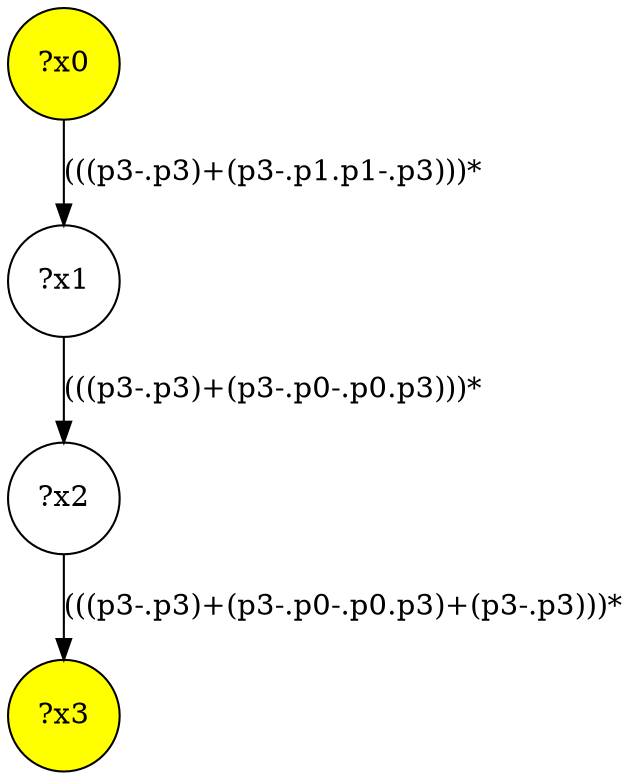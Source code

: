 digraph g {
	x0 [fillcolor="yellow", style="filled," shape=circle, label="?x0"];
	x3 [fillcolor="yellow", style="filled," shape=circle, label="?x3"];
	x1 [shape=circle, label="?x1"];
	x0 -> x1 [label="(((p3-.p3)+(p3-.p1.p1-.p3)))*"];
	x2 [shape=circle, label="?x2"];
	x1 -> x2 [label="(((p3-.p3)+(p3-.p0-.p0.p3)))*"];
	x2 -> x3 [label="(((p3-.p3)+(p3-.p0-.p0.p3)+(p3-.p3)))*"];
}
